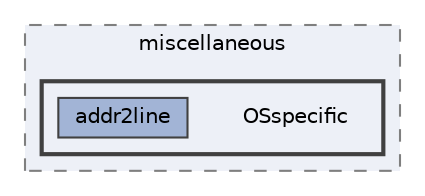 digraph "applications/utilities/miscellaneous/OSspecific"
{
 // LATEX_PDF_SIZE
  bgcolor="transparent";
  edge [fontname=Helvetica,fontsize=10,labelfontname=Helvetica,labelfontsize=10];
  node [fontname=Helvetica,fontsize=10,shape=box,height=0.2,width=0.4];
  compound=true
  subgraph clusterdir_3210494cbdf79b7f44b411965daadab0 {
    graph [ bgcolor="#edf0f7", pencolor="grey50", label="miscellaneous", fontname=Helvetica,fontsize=10 style="filled,dashed", URL="dir_3210494cbdf79b7f44b411965daadab0.html",tooltip=""]
  subgraph clusterdir_8c9ea997fba7dcaeb1d38700ba96b2ba {
    graph [ bgcolor="#edf0f7", pencolor="grey25", label="", fontname=Helvetica,fontsize=10 style="filled,bold", URL="dir_8c9ea997fba7dcaeb1d38700ba96b2ba.html",tooltip=""]
    dir_8c9ea997fba7dcaeb1d38700ba96b2ba [shape=plaintext, label="OSspecific"];
  dir_bb58ce7e6a02457dc4c3111454607076 [label="addr2line", fillcolor="#a2b4d6", color="grey25", style="filled", URL="dir_bb58ce7e6a02457dc4c3111454607076.html",tooltip=""];
  }
  }
}
